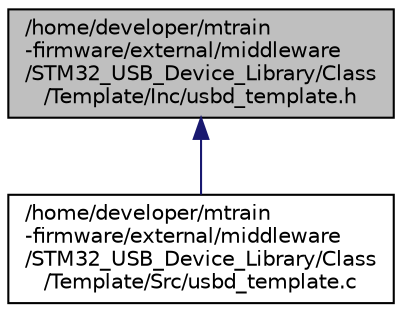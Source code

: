 digraph "/home/developer/mtrain-firmware/external/middleware/STM32_USB_Device_Library/Class/Template/Inc/usbd_template.h"
{
  edge [fontname="Helvetica",fontsize="10",labelfontname="Helvetica",labelfontsize="10"];
  node [fontname="Helvetica",fontsize="10",shape=record];
  Node75 [label="/home/developer/mtrain\l-firmware/external/middleware\l/STM32_USB_Device_Library/Class\l/Template/Inc/usbd_template.h",height=0.2,width=0.4,color="black", fillcolor="grey75", style="filled", fontcolor="black"];
  Node75 -> Node76 [dir="back",color="midnightblue",fontsize="10",style="solid",fontname="Helvetica"];
  Node76 [label="/home/developer/mtrain\l-firmware/external/middleware\l/STM32_USB_Device_Library/Class\l/Template/Src/usbd_template.c",height=0.2,width=0.4,color="black", fillcolor="white", style="filled",URL="$usbd__template_8c.html",tooltip="This file provides the HID core functions. "];
}
